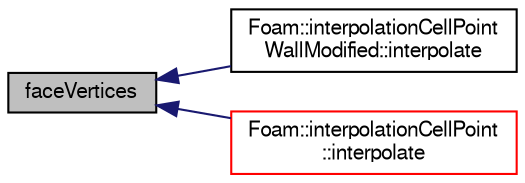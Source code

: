 digraph "faceVertices"
{
  bgcolor="transparent";
  edge [fontname="FreeSans",fontsize="10",labelfontname="FreeSans",labelfontsize="10"];
  node [fontname="FreeSans",fontsize="10",shape=record];
  rankdir="LR";
  Node1 [label="faceVertices",height=0.2,width=0.4,color="black", fillcolor="grey75", style="filled" fontcolor="black"];
  Node1 -> Node2 [dir="back",color="midnightblue",fontsize="10",style="solid",fontname="FreeSans"];
  Node2 [label="Foam::interpolationCellPoint\lWallModified::interpolate",height=0.2,width=0.4,color="black",URL="$a01121.html#a57fc05598ea1d34f870f07333089631d",tooltip="Interpolate field for the given cellPointWeight. "];
  Node1 -> Node3 [dir="back",color="midnightblue",fontsize="10",style="solid",fontname="FreeSans"];
  Node3 [label="Foam::interpolationCellPoint\l::interpolate",height=0.2,width=0.4,color="red",URL="$a01119.html#abc137f1878ea56b57299f529b073129a",tooltip="Interpolate field for the given cellPointWeight. "];
}
